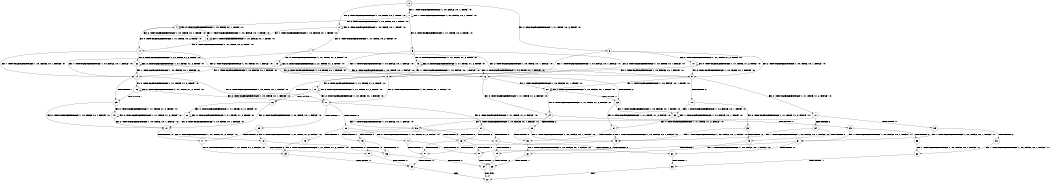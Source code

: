 digraph BCG {
size = "7, 10.5";
center = TRUE;
node [shape = circle];
0 [peripheries = 2];
0 -> 1 [label = "EX !1 !ATOMIC_EXCH_BRANCH (1, +0, FALSE, +0, 1, TRUE) !:0:"];
0 -> 2 [label = "EX !2 !ATOMIC_EXCH_BRANCH (1, +0, TRUE, +0, 1, TRUE) !:0:"];
0 -> 3 [label = "EX !0 !ATOMIC_EXCH_BRANCH (1, +1, TRUE, +0, 2, TRUE) !:0:"];
1 -> 4 [label = "EX !2 !ATOMIC_EXCH_BRANCH (1, +0, TRUE, +0, 1, TRUE) !:0:"];
1 -> 5 [label = "EX !0 !ATOMIC_EXCH_BRANCH (1, +1, TRUE, +0, 2, TRUE) !:0:"];
1 -> 1 [label = "EX !1 !ATOMIC_EXCH_BRANCH (1, +0, FALSE, +0, 1, TRUE) !:0:"];
2 -> 6 [label = "EX !1 !ATOMIC_EXCH_BRANCH (1, +0, FALSE, +0, 1, TRUE) !:0:"];
2 -> 7 [label = "EX !0 !ATOMIC_EXCH_BRANCH (1, +1, TRUE, +0, 2, TRUE) !:0:"];
2 -> 2 [label = "EX !2 !ATOMIC_EXCH_BRANCH (1, +0, TRUE, +0, 1, TRUE) !:0:"];
3 -> 8 [label = "EX !1 !ATOMIC_EXCH_BRANCH (1, +0, FALSE, +0, 1, FALSE) !:0:"];
3 -> 9 [label = "EX !2 !ATOMIC_EXCH_BRANCH (1, +0, TRUE, +0, 1, FALSE) !:0:"];
3 -> 10 [label = "EX !0 !ATOMIC_EXCH_BRANCH (1, +1, TRUE, +1, 2, TRUE) !:0:"];
4 -> 11 [label = "EX !0 !ATOMIC_EXCH_BRANCH (1, +1, TRUE, +0, 2, TRUE) !:0:"];
4 -> 4 [label = "EX !2 !ATOMIC_EXCH_BRANCH (1, +0, TRUE, +0, 1, TRUE) !:0:"];
4 -> 6 [label = "EX !1 !ATOMIC_EXCH_BRANCH (1, +0, FALSE, +0, 1, TRUE) !:0:"];
5 -> 12 [label = "EX !2 !ATOMIC_EXCH_BRANCH (1, +0, TRUE, +0, 1, FALSE) !:0:"];
5 -> 8 [label = "EX !1 !ATOMIC_EXCH_BRANCH (1, +0, FALSE, +0, 1, FALSE) !:0:"];
5 -> 13 [label = "EX !0 !ATOMIC_EXCH_BRANCH (1, +1, TRUE, +1, 2, TRUE) !:0:"];
6 -> 11 [label = "EX !0 !ATOMIC_EXCH_BRANCH (1, +1, TRUE, +0, 2, TRUE) !:0:"];
6 -> 4 [label = "EX !2 !ATOMIC_EXCH_BRANCH (1, +0, TRUE, +0, 1, TRUE) !:0:"];
6 -> 6 [label = "EX !1 !ATOMIC_EXCH_BRANCH (1, +0, FALSE, +0, 1, TRUE) !:0:"];
7 -> 14 [label = "EX !1 !ATOMIC_EXCH_BRANCH (1, +0, FALSE, +0, 1, FALSE) !:0:"];
7 -> 9 [label = "EX !2 !ATOMIC_EXCH_BRANCH (1, +0, TRUE, +0, 1, FALSE) !:0:"];
7 -> 15 [label = "EX !0 !ATOMIC_EXCH_BRANCH (1, +1, TRUE, +1, 2, TRUE) !:0:"];
8 -> 16 [label = "TERMINATE !1"];
8 -> 17 [label = "EX !2 !ATOMIC_EXCH_BRANCH (1, +0, TRUE, +0, 1, FALSE) !:0:"];
8 -> 18 [label = "EX !0 !ATOMIC_EXCH_BRANCH (1, +1, TRUE, +1, 2, TRUE) !:0:"];
9 -> 19 [label = "TERMINATE !2"];
9 -> 20 [label = "EX !1 !ATOMIC_EXCH_BRANCH (1, +0, FALSE, +0, 1, TRUE) !:0:"];
9 -> 21 [label = "EX !0 !ATOMIC_EXCH_BRANCH (1, +1, TRUE, +1, 2, FALSE) !:0:"];
10 -> 8 [label = "EX !1 !ATOMIC_EXCH_BRANCH (1, +0, FALSE, +0, 1, FALSE) !:0:"];
10 -> 9 [label = "EX !2 !ATOMIC_EXCH_BRANCH (1, +0, TRUE, +0, 1, FALSE) !:0:"];
10 -> 10 [label = "EX !0 !ATOMIC_EXCH_BRANCH (1, +1, TRUE, +1, 2, TRUE) !:0:"];
11 -> 12 [label = "EX !2 !ATOMIC_EXCH_BRANCH (1, +0, TRUE, +0, 1, FALSE) !:0:"];
11 -> 14 [label = "EX !1 !ATOMIC_EXCH_BRANCH (1, +0, FALSE, +0, 1, FALSE) !:0:"];
11 -> 22 [label = "EX !0 !ATOMIC_EXCH_BRANCH (1, +1, TRUE, +1, 2, TRUE) !:0:"];
12 -> 23 [label = "TERMINATE !2"];
12 -> 20 [label = "EX !1 !ATOMIC_EXCH_BRANCH (1, +0, FALSE, +0, 1, TRUE) !:0:"];
12 -> 24 [label = "EX !0 !ATOMIC_EXCH_BRANCH (1, +1, TRUE, +1, 2, FALSE) !:0:"];
13 -> 12 [label = "EX !2 !ATOMIC_EXCH_BRANCH (1, +0, TRUE, +0, 1, FALSE) !:0:"];
13 -> 8 [label = "EX !1 !ATOMIC_EXCH_BRANCH (1, +0, FALSE, +0, 1, FALSE) !:0:"];
13 -> 13 [label = "EX !0 !ATOMIC_EXCH_BRANCH (1, +1, TRUE, +1, 2, TRUE) !:0:"];
14 -> 25 [label = "TERMINATE !1"];
14 -> 17 [label = "EX !2 !ATOMIC_EXCH_BRANCH (1, +0, TRUE, +0, 1, FALSE) !:0:"];
14 -> 26 [label = "EX !0 !ATOMIC_EXCH_BRANCH (1, +1, TRUE, +1, 2, TRUE) !:0:"];
15 -> 14 [label = "EX !1 !ATOMIC_EXCH_BRANCH (1, +0, FALSE, +0, 1, FALSE) !:0:"];
15 -> 9 [label = "EX !2 !ATOMIC_EXCH_BRANCH (1, +0, TRUE, +0, 1, FALSE) !:0:"];
15 -> 15 [label = "EX !0 !ATOMIC_EXCH_BRANCH (1, +1, TRUE, +1, 2, TRUE) !:0:"];
16 -> 27 [label = "EX !2 !ATOMIC_EXCH_BRANCH (1, +0, TRUE, +0, 1, FALSE) !:0:"];
16 -> 28 [label = "EX !0 !ATOMIC_EXCH_BRANCH (1, +1, TRUE, +1, 2, TRUE) !:0:"];
17 -> 29 [label = "TERMINATE !1"];
17 -> 30 [label = "TERMINATE !2"];
17 -> 31 [label = "EX !0 !ATOMIC_EXCH_BRANCH (1, +1, TRUE, +1, 2, FALSE) !:0:"];
18 -> 16 [label = "TERMINATE !1"];
18 -> 17 [label = "EX !2 !ATOMIC_EXCH_BRANCH (1, +0, TRUE, +0, 1, FALSE) !:0:"];
18 -> 18 [label = "EX !0 !ATOMIC_EXCH_BRANCH (1, +1, TRUE, +1, 2, TRUE) !:0:"];
19 -> 32 [label = "EX !1 !ATOMIC_EXCH_BRANCH (1, +0, FALSE, +0, 1, TRUE) !:0:"];
19 -> 33 [label = "EX !0 !ATOMIC_EXCH_BRANCH (1, +1, TRUE, +1, 2, FALSE) !:0:"];
20 -> 23 [label = "TERMINATE !2"];
20 -> 20 [label = "EX !1 !ATOMIC_EXCH_BRANCH (1, +0, FALSE, +0, 1, TRUE) !:0:"];
20 -> 24 [label = "EX !0 !ATOMIC_EXCH_BRANCH (1, +1, TRUE, +1, 2, FALSE) !:0:"];
21 -> 34 [label = "TERMINATE !2"];
21 -> 35 [label = "TERMINATE !0"];
21 -> 36 [label = "EX !1 !ATOMIC_EXCH_BRANCH (1, +0, FALSE, +0, 1, FALSE) !:0:"];
22 -> 12 [label = "EX !2 !ATOMIC_EXCH_BRANCH (1, +0, TRUE, +0, 1, FALSE) !:0:"];
22 -> 14 [label = "EX !1 !ATOMIC_EXCH_BRANCH (1, +0, FALSE, +0, 1, FALSE) !:0:"];
22 -> 22 [label = "EX !0 !ATOMIC_EXCH_BRANCH (1, +1, TRUE, +1, 2, TRUE) !:0:"];
23 -> 32 [label = "EX !1 !ATOMIC_EXCH_BRANCH (1, +0, FALSE, +0, 1, TRUE) !:0:"];
23 -> 37 [label = "EX !0 !ATOMIC_EXCH_BRANCH (1, +1, TRUE, +1, 2, FALSE) !:0:"];
24 -> 38 [label = "TERMINATE !2"];
24 -> 39 [label = "TERMINATE !0"];
24 -> 36 [label = "EX !1 !ATOMIC_EXCH_BRANCH (1, +0, FALSE, +0, 1, FALSE) !:0:"];
25 -> 27 [label = "EX !2 !ATOMIC_EXCH_BRANCH (1, +0, TRUE, +0, 1, FALSE) !:0:"];
25 -> 40 [label = "EX !0 !ATOMIC_EXCH_BRANCH (1, +1, TRUE, +1, 2, TRUE) !:0:"];
26 -> 25 [label = "TERMINATE !1"];
26 -> 17 [label = "EX !2 !ATOMIC_EXCH_BRANCH (1, +0, TRUE, +0, 1, FALSE) !:0:"];
26 -> 26 [label = "EX !0 !ATOMIC_EXCH_BRANCH (1, +1, TRUE, +1, 2, TRUE) !:0:"];
27 -> 41 [label = "TERMINATE !2"];
27 -> 42 [label = "EX !0 !ATOMIC_EXCH_BRANCH (1, +1, TRUE, +1, 2, FALSE) !:0:"];
28 -> 27 [label = "EX !2 !ATOMIC_EXCH_BRANCH (1, +0, TRUE, +0, 1, FALSE) !:0:"];
28 -> 28 [label = "EX !0 !ATOMIC_EXCH_BRANCH (1, +1, TRUE, +1, 2, TRUE) !:0:"];
29 -> 41 [label = "TERMINATE !2"];
29 -> 42 [label = "EX !0 !ATOMIC_EXCH_BRANCH (1, +1, TRUE, +1, 2, FALSE) !:0:"];
30 -> 43 [label = "TERMINATE !1"];
30 -> 44 [label = "EX !0 !ATOMIC_EXCH_BRANCH (1, +1, TRUE, +1, 2, FALSE) !:0:"];
31 -> 45 [label = "TERMINATE !1"];
31 -> 46 [label = "TERMINATE !2"];
31 -> 47 [label = "TERMINATE !0"];
32 -> 32 [label = "EX !1 !ATOMIC_EXCH_BRANCH (1, +0, FALSE, +0, 1, TRUE) !:0:"];
32 -> 37 [label = "EX !0 !ATOMIC_EXCH_BRANCH (1, +1, TRUE, +1, 2, FALSE) !:0:"];
33 -> 48 [label = "TERMINATE !0"];
33 -> 49 [label = "EX !1 !ATOMIC_EXCH_BRANCH (1, +0, FALSE, +0, 1, FALSE) !:0:"];
34 -> 48 [label = "TERMINATE !0"];
34 -> 49 [label = "EX !1 !ATOMIC_EXCH_BRANCH (1, +0, FALSE, +0, 1, FALSE) !:0:"];
35 -> 50 [label = "TERMINATE !2"];
35 -> 51 [label = "EX !1 !ATOMIC_EXCH_BRANCH (1, +0, FALSE, +0, 1, FALSE) !:1:"];
36 -> 45 [label = "TERMINATE !1"];
36 -> 46 [label = "TERMINATE !2"];
36 -> 47 [label = "TERMINATE !0"];
37 -> 52 [label = "TERMINATE !0"];
37 -> 49 [label = "EX !1 !ATOMIC_EXCH_BRANCH (1, +0, FALSE, +0, 1, FALSE) !:0:"];
38 -> 52 [label = "TERMINATE !0"];
38 -> 49 [label = "EX !1 !ATOMIC_EXCH_BRANCH (1, +0, FALSE, +0, 1, FALSE) !:0:"];
39 -> 53 [label = "TERMINATE !2"];
39 -> 51 [label = "EX !1 !ATOMIC_EXCH_BRANCH (1, +0, FALSE, +0, 1, FALSE) !:1:"];
40 -> 27 [label = "EX !2 !ATOMIC_EXCH_BRANCH (1, +0, TRUE, +0, 1, FALSE) !:0:"];
40 -> 40 [label = "EX !0 !ATOMIC_EXCH_BRANCH (1, +1, TRUE, +1, 2, TRUE) !:0:"];
41 -> 54 [label = "EX !0 !ATOMIC_EXCH_BRANCH (1, +1, TRUE, +1, 2, FALSE) !:0:"];
42 -> 55 [label = "TERMINATE !2"];
42 -> 56 [label = "TERMINATE !0"];
43 -> 54 [label = "EX !0 !ATOMIC_EXCH_BRANCH (1, +1, TRUE, +1, 2, FALSE) !:0:"];
44 -> 57 [label = "TERMINATE !1"];
44 -> 58 [label = "TERMINATE !0"];
45 -> 55 [label = "TERMINATE !2"];
45 -> 56 [label = "TERMINATE !0"];
46 -> 57 [label = "TERMINATE !1"];
46 -> 58 [label = "TERMINATE !0"];
47 -> 59 [label = "TERMINATE !1"];
47 -> 60 [label = "TERMINATE !2"];
48 -> 61 [label = "EX !1 !ATOMIC_EXCH_BRANCH (1, +0, FALSE, +0, 1, FALSE) !:2:"];
49 -> 57 [label = "TERMINATE !1"];
49 -> 58 [label = "TERMINATE !0"];
50 -> 62 [label = "EX !1 !ATOMIC_EXCH_BRANCH (1, +0, FALSE, +0, 1, FALSE) !:1:"];
51 -> 59 [label = "TERMINATE !1"];
51 -> 60 [label = "TERMINATE !2"];
52 -> 61 [label = "EX !1 !ATOMIC_EXCH_BRANCH (1, +0, FALSE, +0, 1, FALSE) !:2:"];
53 -> 62 [label = "EX !1 !ATOMIC_EXCH_BRANCH (1, +0, FALSE, +0, 1, FALSE) !:1:"];
54 -> 63 [label = "TERMINATE !0"];
55 -> 63 [label = "TERMINATE !0"];
56 -> 64 [label = "TERMINATE !2"];
57 -> 63 [label = "TERMINATE !0"];
58 -> 65 [label = "TERMINATE !1"];
59 -> 64 [label = "TERMINATE !2"];
60 -> 66 [label = "TERMINATE !1"];
61 -> 65 [label = "TERMINATE !1"];
62 -> 66 [label = "TERMINATE !1"];
63 -> 67 [label = "exit"];
64 -> 67 [label = "exit"];
65 -> 67 [label = "exit"];
66 -> 67 [label = "exit"];
}
